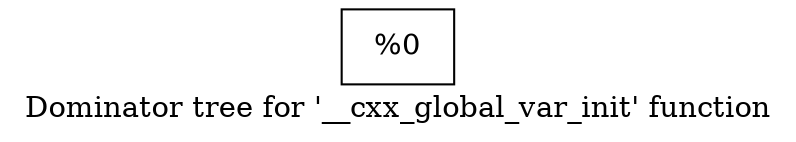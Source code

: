 digraph "Dominator tree for '__cxx_global_var_init' function" {
	label="Dominator tree for '__cxx_global_var_init' function";

	Node0x23e5560 [shape=record,label="{%0}"];
}
